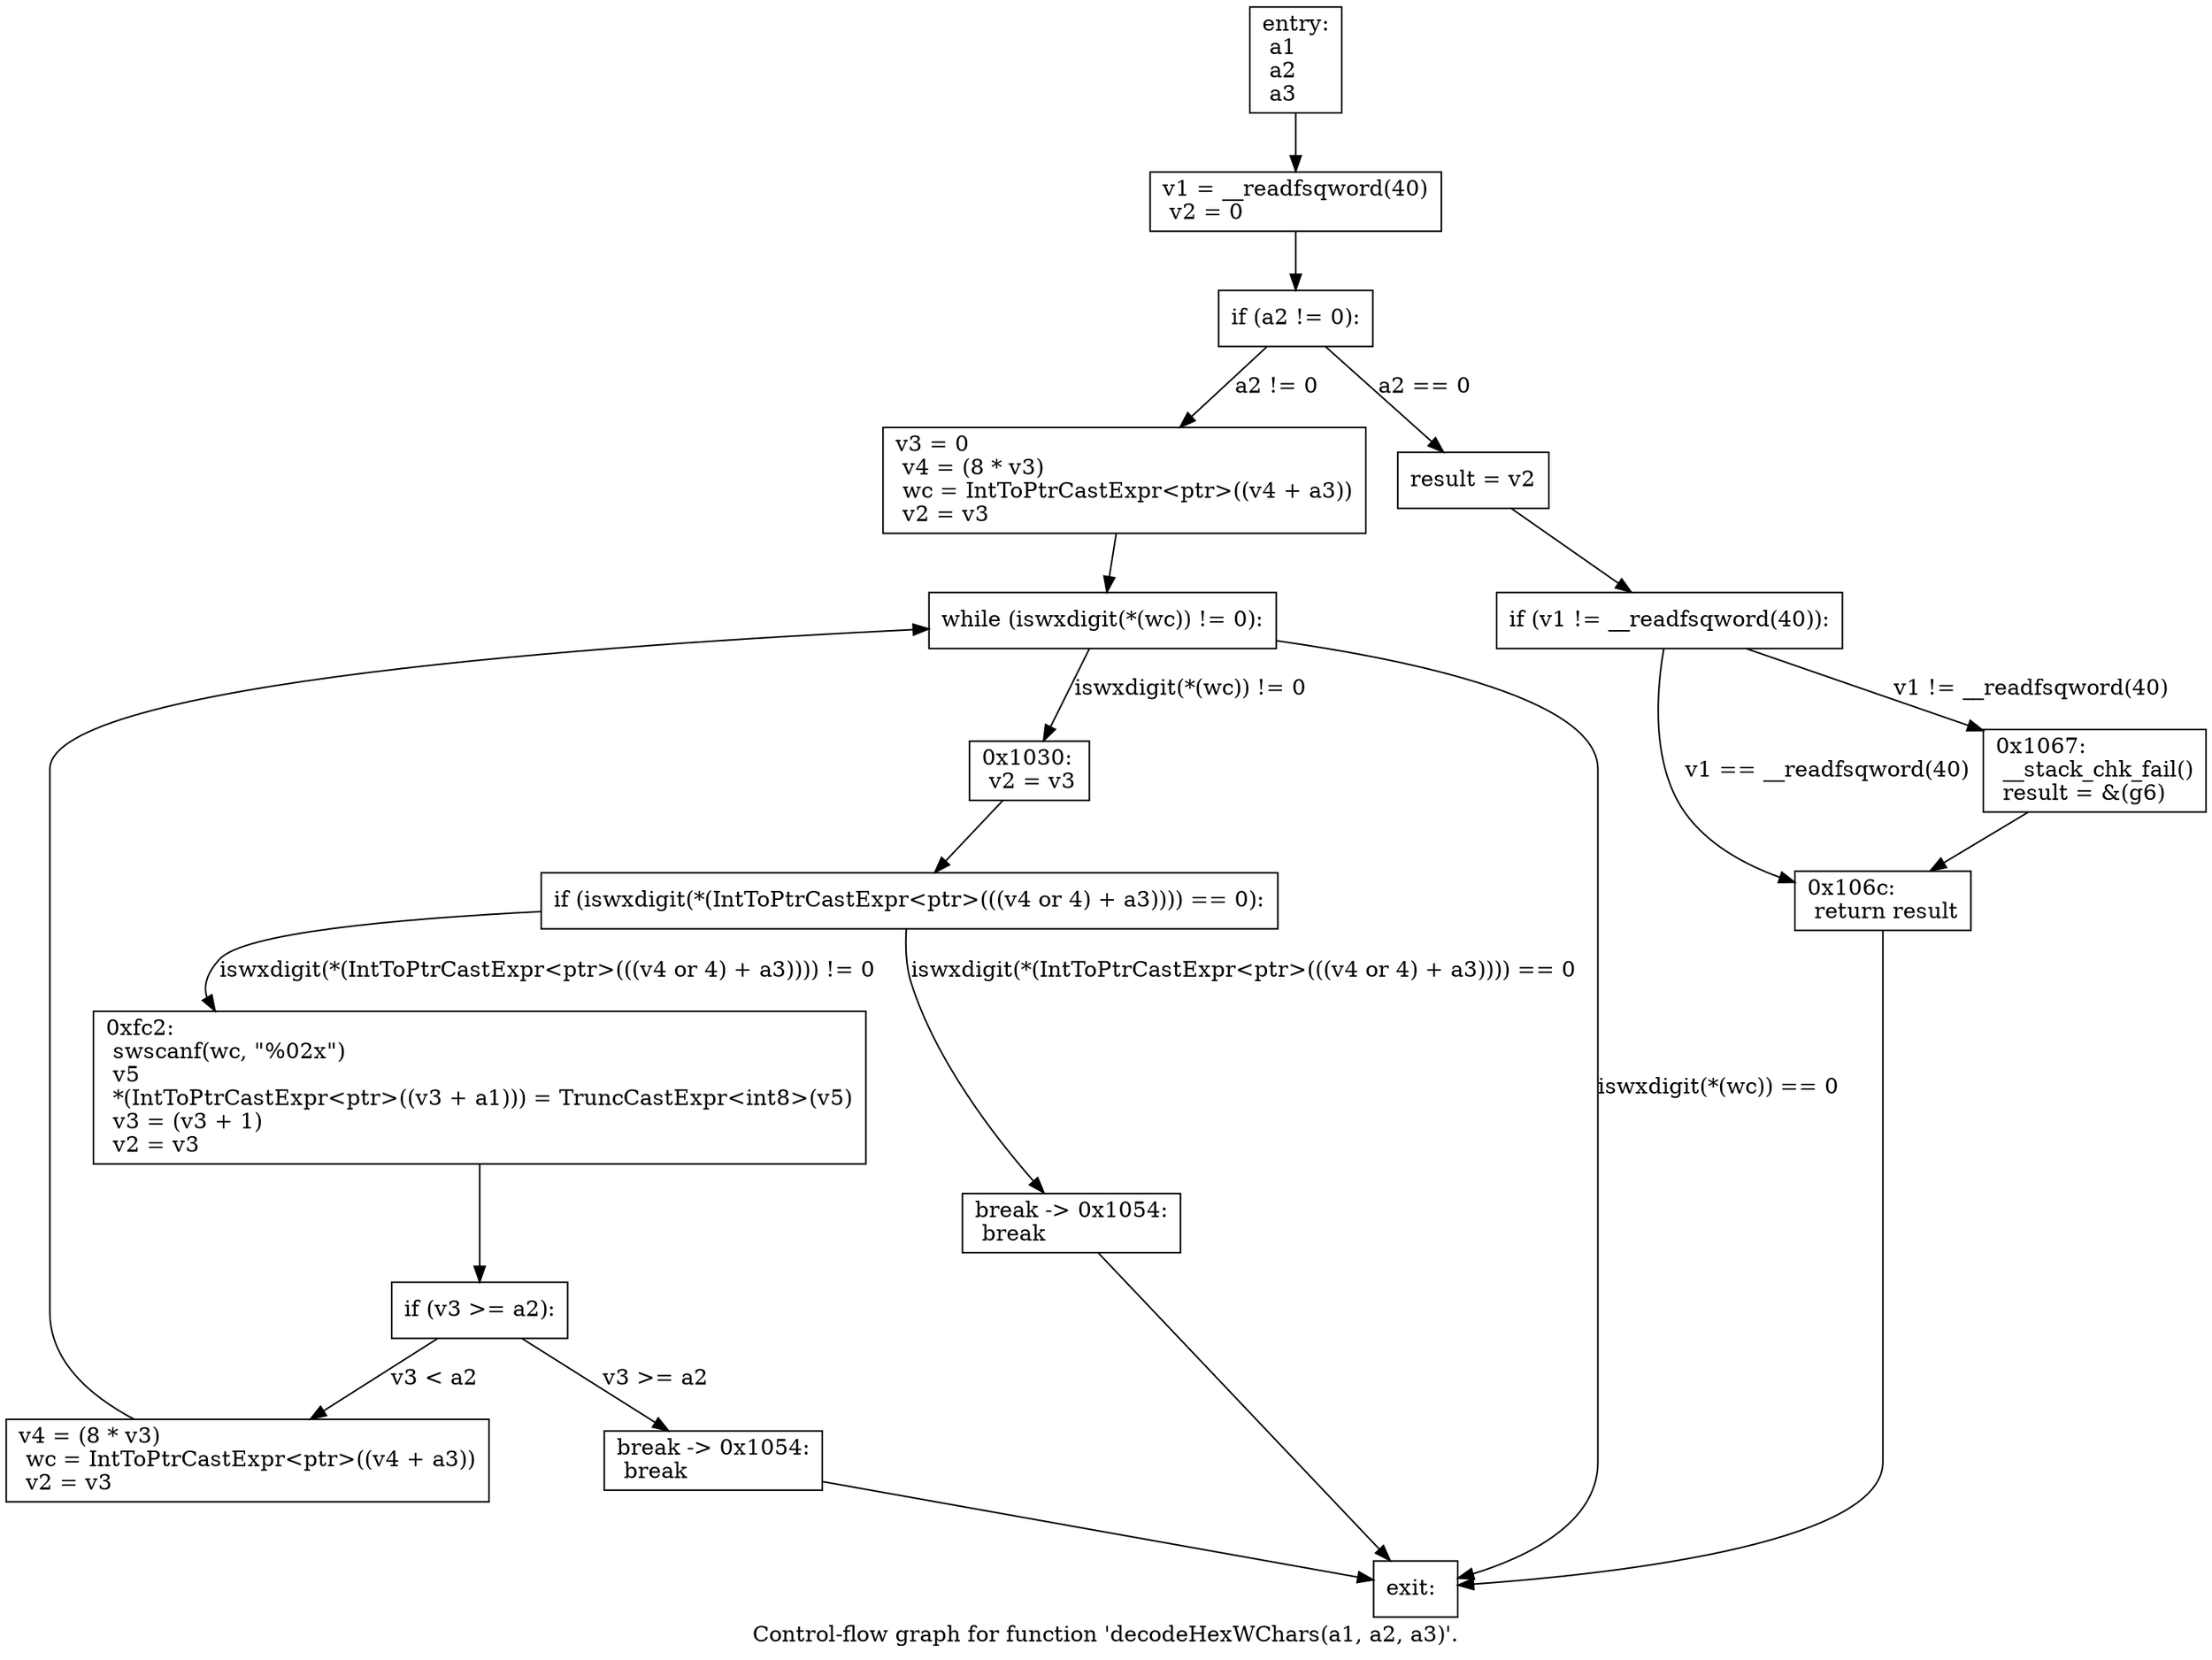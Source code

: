 digraph "Control-flow graph for function 'decodeHexWChars(a1, a2, a3)'." {
  label="Control-flow graph for function 'decodeHexWChars(a1, a2, a3)'.";
  node [shape=record];

  Node06FA09B8 [label="{entry:\l  a1\l  a2\l  a3\l}"];
  Node06FA09B8 -> Node06FA0D60;
  Node06FA0D60 [label="{  v1 = __readfsqword(40)\l  v2 = 0\l}"];
  Node06FA0D60 -> Node06FA0DF0;
  Node06FA0DF0 [label="{  if (a2 != 0):\l}"];
  Node06FA0DF0 -> Node06FA08E0 [label="a2 != 0"];
  Node06FA0DF0 -> Node06FA0E80 [label="a2 == 0"];
  Node06FA08E0 [label="{  v3 = 0\l  v4 = (8 * v3)\l  wc = IntToPtrCastExpr\<ptr\>((v4 + a3))\l  v2 = v3\l}"];
  Node06FA08E0 -> Node06FA06E8;
  Node06FA0E80 [label="{  result = v2\l}"];
  Node06FA0E80 -> Node06FA0EC8;
  Node06FA06E8 [label="{  while (iswxdigit(*(wc)) != 0):\l}"];
  Node06FA06E8 -> Node06FA0F10 [label="iswxdigit(*(wc)) != 0"];
  Node06FA06E8 -> Node06FA0898 [label="iswxdigit(*(wc)) == 0"];
  Node06FA0EC8 [label="{  if (v1 != __readfsqword(40)):\l}"];
  Node06FA0EC8 -> Node06FA07C0 [label="v1 != __readfsqword(40)"];
  Node06FA0EC8 -> Node06FA0730 [label="v1 == __readfsqword(40)"];
  Node06FA0F10 [label="{0x1030:\l  v2 = v3\l}"];
  Node06FA0F10 -> Node06FA0A90;
  Node06FA0898 [label="{exit:\l}"];
  Node06FA07C0 [label="{0x1067:\l  __stack_chk_fail()\l  result = &(g6)\l}"];
  Node06FA07C0 -> Node06FA0730;
  Node06FA0730 [label="{0x106c:\l  return result\l}"];
  Node06FA0730 -> Node06FA0898;
  Node06FA0A90 [label="{  if (iswxdigit(*(IntToPtrCastExpr\<ptr\>(((v4 or 4) + a3)))) == 0):\l}"];
  Node06FA0A90 -> Node06FA0B68 [label="iswxdigit(*(IntToPtrCastExpr\<ptr\>(((v4 or 4) + a3)))) == 0"];
  Node06FA0A90 -> Node06FA0850 [label="iswxdigit(*(IntToPtrCastExpr\<ptr\>(((v4 or 4) + a3)))) != 0"];
  Node06FA0B68 [label="{break -\> 0x1054:\l  break\l}"];
  Node06FA0B68 -> Node06FA0898;
  Node06FA0850 [label="{0xfc2:\l  swscanf(wc, \"%02x\")\l  v5\l  *(IntToPtrCastExpr\<ptr\>((v3 + a1))) = TruncCastExpr\<int8\>(v5)\l  v3 = (v3 + 1)\l  v2 = v3\l}"];
  Node06FA0850 -> Node06FA0928;
  Node06FA0928 [label="{  if (v3 \>= a2):\l}"];
  Node06FA0928 -> Node06FA0BB0 [label="v3 \>= a2"];
  Node06FA0928 -> Node06FA0970 [label="v3 \< a2"];
  Node06FA0BB0 [label="{break -\> 0x1054:\l  break\l}"];
  Node06FA0BB0 -> Node06FA0898;
  Node06FA0970 [label="{  v4 = (8 * v3)\l  wc = IntToPtrCastExpr\<ptr\>((v4 + a3))\l  v2 = v3\l}"];
  Node06FA0970 -> Node06FA06E8;

}
